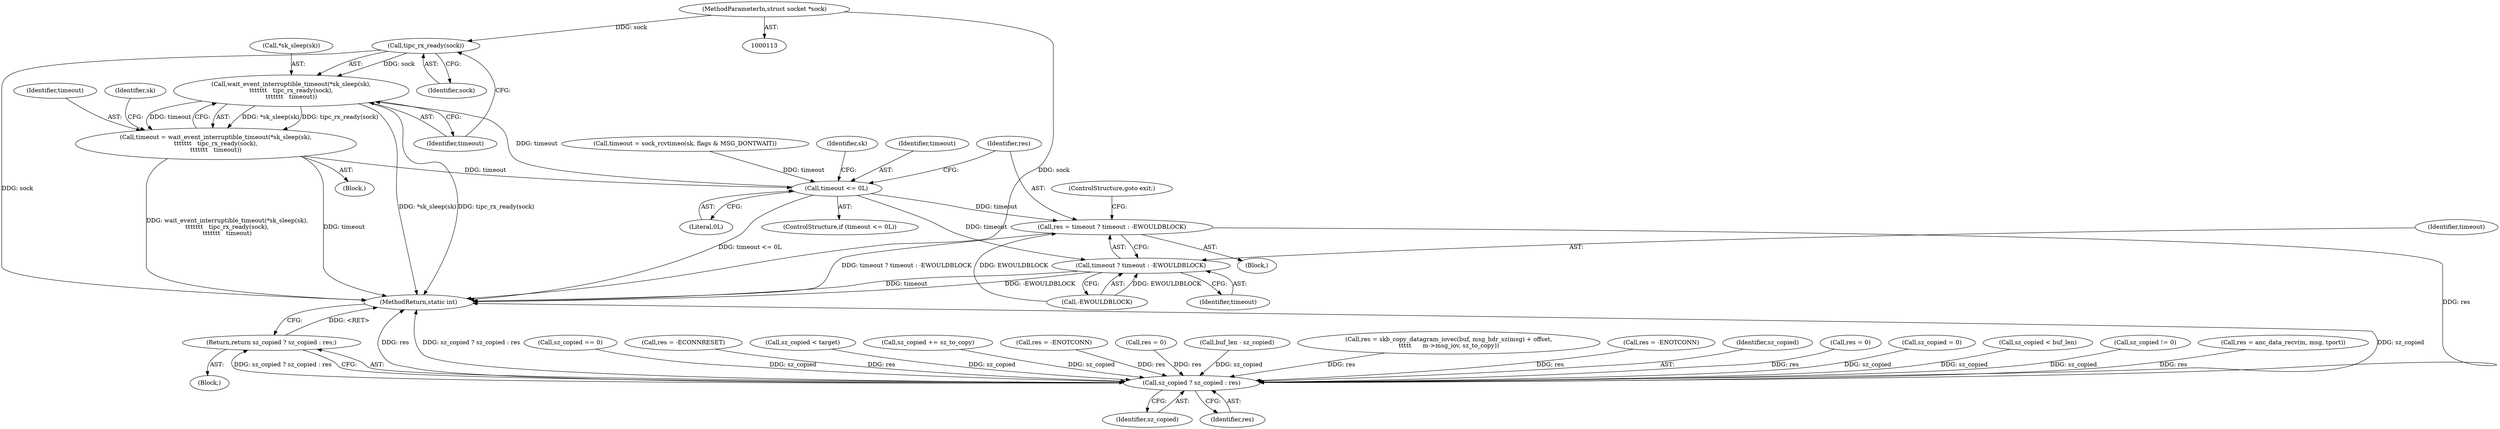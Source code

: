 digraph "0_linux_f3d3342602f8bcbf37d7c46641cb9bca7618eb1c_33@pointer" {
"1000115" [label="(MethodParameterIn,struct socket *sock)"];
"1000225" [label="(Call,tipc_rx_ready(sock))"];
"1000221" [label="(Call,wait_event_interruptible_timeout(*sk_sleep(sk),\n\t\t\t\t\t\t\t   tipc_rx_ready(sock),\n\t\t\t\t\t\t\t   timeout))"];
"1000219" [label="(Call,timeout = wait_event_interruptible_timeout(*sk_sleep(sk),\n\t\t\t\t\t\t\t   tipc_rx_ready(sock),\n\t\t\t\t\t\t\t   timeout))"];
"1000205" [label="(Call,timeout <= 0L)"];
"1000209" [label="(Call,res = timeout ? timeout : -EWOULDBLOCK)"];
"1000423" [label="(Call,sz_copied ? sz_copied : res)"];
"1000422" [label="(Return,return sz_copied ? sz_copied : res;)"];
"1000211" [label="(Call,timeout ? timeout : -EWOULDBLOCK)"];
"1000221" [label="(Call,wait_event_interruptible_timeout(*sk_sleep(sk),\n\t\t\t\t\t\t\t   tipc_rx_ready(sock),\n\t\t\t\t\t\t\t   timeout))"];
"1000213" [label="(Identifier,timeout)"];
"1000227" [label="(Identifier,timeout)"];
"1000214" [label="(Call,-EWOULDBLOCK)"];
"1000226" [label="(Identifier,sock)"];
"1000260" [label="(Call,sz_copied == 0)"];
"1000219" [label="(Call,timeout = wait_event_interruptible_timeout(*sk_sleep(sk),\n\t\t\t\t\t\t\t   tipc_rx_ready(sock),\n\t\t\t\t\t\t\t   timeout))"];
"1000367" [label="(Call,res = -ECONNRESET)"];
"1000216" [label="(ControlStructure,goto exit;)"];
"1000422" [label="(Return,return sz_copied ? sz_copied : res;)"];
"1000425" [label="(Identifier,sz_copied)"];
"1000408" [label="(Call,sz_copied < target)"];
"1000229" [label="(Identifier,sk)"];
"1000204" [label="(ControlStructure,if (timeout <= 0L))"];
"1000322" [label="(Call,sz_copied += sz_to_copy)"];
"1000423" [label="(Call,sz_copied ? sz_copied : res)"];
"1000199" [label="(Call,res = -ENOTCONN)"];
"1000177" [label="(Call,timeout = sock_rcvtimeo(sk, flags & MSG_DONTWAIT))"];
"1000144" [label="(Call,res = 0)"];
"1000115" [label="(MethodParameterIn,struct socket *sock)"];
"1000212" [label="(Identifier,timeout)"];
"1000191" [label="(Block,)"];
"1000225" [label="(Call,tipc_rx_ready(sock))"];
"1000296" [label="(Call,buf_len - sz_copied)"];
"1000209" [label="(Call,res = timeout ? timeout : -EWOULDBLOCK)"];
"1000307" [label="(Call,res = skb_copy_datagram_iovec(buf, msg_hdr_sz(msg) + offset,\n\t\t\t\t\t      m->msg_iov, sz_to_copy))"];
"1000220" [label="(Identifier,timeout)"];
"1000164" [label="(Call,res = -ENOTCONN)"];
"1000207" [label="(Literal,0L)"];
"1000424" [label="(Identifier,sz_copied)"];
"1000426" [label="(Identifier,res)"];
"1000208" [label="(Block,)"];
"1000205" [label="(Call,timeout <= 0L)"];
"1000427" [label="(MethodReturn,static int)"];
"1000363" [label="(Call,res = 0)"];
"1000222" [label="(Call,*sk_sleep(sk))"];
"1000139" [label="(Call,sz_copied = 0)"];
"1000119" [label="(Block,)"];
"1000218" [label="(Identifier,sk)"];
"1000397" [label="(Call,sz_copied < buf_len)"];
"1000351" [label="(Call,sz_copied != 0)"];
"1000210" [label="(Identifier,res)"];
"1000267" [label="(Call,res = anc_data_recv(m, msg, tport))"];
"1000211" [label="(Call,timeout ? timeout : -EWOULDBLOCK)"];
"1000206" [label="(Identifier,timeout)"];
"1000115" -> "1000113"  [label="AST: "];
"1000115" -> "1000427"  [label="DDG: sock"];
"1000115" -> "1000225"  [label="DDG: sock"];
"1000225" -> "1000221"  [label="AST: "];
"1000225" -> "1000226"  [label="CFG: "];
"1000226" -> "1000225"  [label="AST: "];
"1000227" -> "1000225"  [label="CFG: "];
"1000225" -> "1000427"  [label="DDG: sock"];
"1000225" -> "1000221"  [label="DDG: sock"];
"1000221" -> "1000219"  [label="AST: "];
"1000221" -> "1000227"  [label="CFG: "];
"1000222" -> "1000221"  [label="AST: "];
"1000227" -> "1000221"  [label="AST: "];
"1000219" -> "1000221"  [label="CFG: "];
"1000221" -> "1000427"  [label="DDG: tipc_rx_ready(sock)"];
"1000221" -> "1000427"  [label="DDG: *sk_sleep(sk)"];
"1000221" -> "1000219"  [label="DDG: *sk_sleep(sk)"];
"1000221" -> "1000219"  [label="DDG: tipc_rx_ready(sock)"];
"1000221" -> "1000219"  [label="DDG: timeout"];
"1000205" -> "1000221"  [label="DDG: timeout"];
"1000219" -> "1000191"  [label="AST: "];
"1000220" -> "1000219"  [label="AST: "];
"1000229" -> "1000219"  [label="CFG: "];
"1000219" -> "1000427"  [label="DDG: wait_event_interruptible_timeout(*sk_sleep(sk),\n\t\t\t\t\t\t\t   tipc_rx_ready(sock),\n\t\t\t\t\t\t\t   timeout)"];
"1000219" -> "1000427"  [label="DDG: timeout"];
"1000219" -> "1000205"  [label="DDG: timeout"];
"1000205" -> "1000204"  [label="AST: "];
"1000205" -> "1000207"  [label="CFG: "];
"1000206" -> "1000205"  [label="AST: "];
"1000207" -> "1000205"  [label="AST: "];
"1000210" -> "1000205"  [label="CFG: "];
"1000218" -> "1000205"  [label="CFG: "];
"1000205" -> "1000427"  [label="DDG: timeout <= 0L"];
"1000177" -> "1000205"  [label="DDG: timeout"];
"1000205" -> "1000209"  [label="DDG: timeout"];
"1000205" -> "1000211"  [label="DDG: timeout"];
"1000209" -> "1000208"  [label="AST: "];
"1000209" -> "1000211"  [label="CFG: "];
"1000210" -> "1000209"  [label="AST: "];
"1000211" -> "1000209"  [label="AST: "];
"1000216" -> "1000209"  [label="CFG: "];
"1000209" -> "1000427"  [label="DDG: timeout ? timeout : -EWOULDBLOCK"];
"1000214" -> "1000209"  [label="DDG: EWOULDBLOCK"];
"1000209" -> "1000423"  [label="DDG: res"];
"1000423" -> "1000422"  [label="AST: "];
"1000423" -> "1000425"  [label="CFG: "];
"1000423" -> "1000426"  [label="CFG: "];
"1000424" -> "1000423"  [label="AST: "];
"1000425" -> "1000423"  [label="AST: "];
"1000426" -> "1000423"  [label="AST: "];
"1000422" -> "1000423"  [label="CFG: "];
"1000423" -> "1000427"  [label="DDG: res"];
"1000423" -> "1000427"  [label="DDG: sz_copied ? sz_copied : res"];
"1000423" -> "1000427"  [label="DDG: sz_copied"];
"1000423" -> "1000422"  [label="DDG: sz_copied ? sz_copied : res"];
"1000296" -> "1000423"  [label="DDG: sz_copied"];
"1000397" -> "1000423"  [label="DDG: sz_copied"];
"1000408" -> "1000423"  [label="DDG: sz_copied"];
"1000139" -> "1000423"  [label="DDG: sz_copied"];
"1000260" -> "1000423"  [label="DDG: sz_copied"];
"1000322" -> "1000423"  [label="DDG: sz_copied"];
"1000351" -> "1000423"  [label="DDG: sz_copied"];
"1000367" -> "1000423"  [label="DDG: res"];
"1000267" -> "1000423"  [label="DDG: res"];
"1000144" -> "1000423"  [label="DDG: res"];
"1000307" -> "1000423"  [label="DDG: res"];
"1000164" -> "1000423"  [label="DDG: res"];
"1000199" -> "1000423"  [label="DDG: res"];
"1000363" -> "1000423"  [label="DDG: res"];
"1000422" -> "1000119"  [label="AST: "];
"1000427" -> "1000422"  [label="CFG: "];
"1000422" -> "1000427"  [label="DDG: <RET>"];
"1000211" -> "1000213"  [label="CFG: "];
"1000211" -> "1000214"  [label="CFG: "];
"1000212" -> "1000211"  [label="AST: "];
"1000213" -> "1000211"  [label="AST: "];
"1000214" -> "1000211"  [label="AST: "];
"1000211" -> "1000427"  [label="DDG: -EWOULDBLOCK"];
"1000211" -> "1000427"  [label="DDG: timeout"];
"1000214" -> "1000211"  [label="DDG: EWOULDBLOCK"];
}
